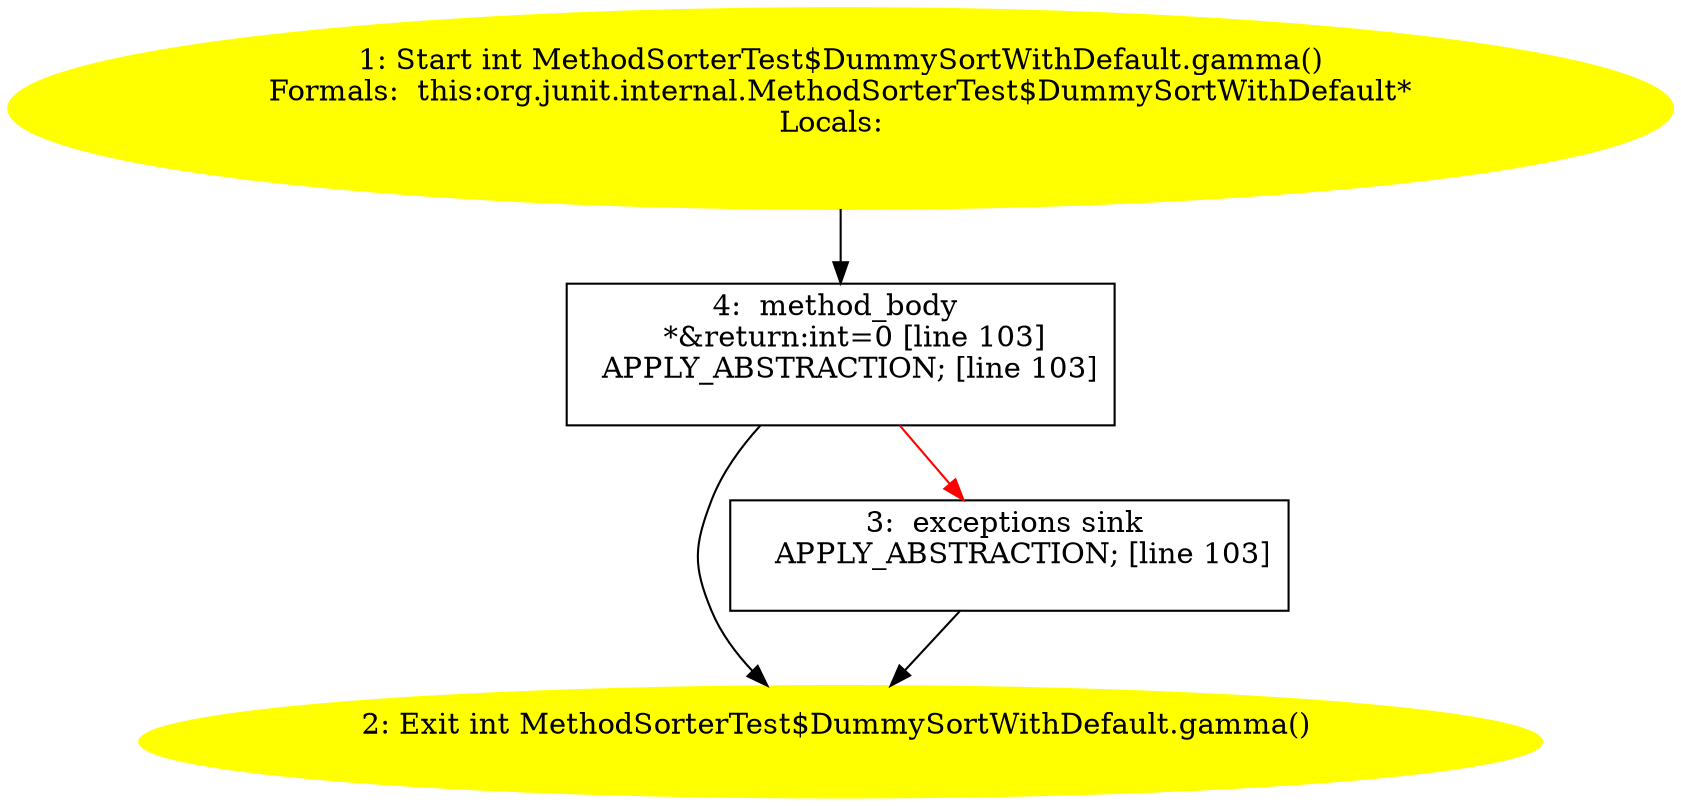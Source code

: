 /* @generated */
digraph cfg {
"org.junit.internal.MethodSorterTest$DummySortWithDefault.gamma():int.a9dc5194fcc571c1cd741801c295dc2a_1" [label="1: Start int MethodSorterTest$DummySortWithDefault.gamma()\nFormals:  this:org.junit.internal.MethodSorterTest$DummySortWithDefault*\nLocals:  \n  " color=yellow style=filled]
	

	 "org.junit.internal.MethodSorterTest$DummySortWithDefault.gamma():int.a9dc5194fcc571c1cd741801c295dc2a_1" -> "org.junit.internal.MethodSorterTest$DummySortWithDefault.gamma():int.a9dc5194fcc571c1cd741801c295dc2a_4" ;
"org.junit.internal.MethodSorterTest$DummySortWithDefault.gamma():int.a9dc5194fcc571c1cd741801c295dc2a_2" [label="2: Exit int MethodSorterTest$DummySortWithDefault.gamma() \n  " color=yellow style=filled]
	

"org.junit.internal.MethodSorterTest$DummySortWithDefault.gamma():int.a9dc5194fcc571c1cd741801c295dc2a_3" [label="3:  exceptions sink \n   APPLY_ABSTRACTION; [line 103]\n " shape="box"]
	

	 "org.junit.internal.MethodSorterTest$DummySortWithDefault.gamma():int.a9dc5194fcc571c1cd741801c295dc2a_3" -> "org.junit.internal.MethodSorterTest$DummySortWithDefault.gamma():int.a9dc5194fcc571c1cd741801c295dc2a_2" ;
"org.junit.internal.MethodSorterTest$DummySortWithDefault.gamma():int.a9dc5194fcc571c1cd741801c295dc2a_4" [label="4:  method_body \n   *&return:int=0 [line 103]\n  APPLY_ABSTRACTION; [line 103]\n " shape="box"]
	

	 "org.junit.internal.MethodSorterTest$DummySortWithDefault.gamma():int.a9dc5194fcc571c1cd741801c295dc2a_4" -> "org.junit.internal.MethodSorterTest$DummySortWithDefault.gamma():int.a9dc5194fcc571c1cd741801c295dc2a_2" ;
	 "org.junit.internal.MethodSorterTest$DummySortWithDefault.gamma():int.a9dc5194fcc571c1cd741801c295dc2a_4" -> "org.junit.internal.MethodSorterTest$DummySortWithDefault.gamma():int.a9dc5194fcc571c1cd741801c295dc2a_3" [color="red" ];
}
